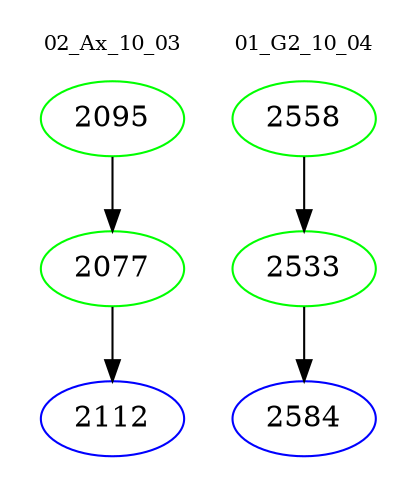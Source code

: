 digraph{
subgraph cluster_0 {
color = white
label = "02_Ax_10_03";
fontsize=10;
T0_2095 [label="2095", color="green"]
T0_2095 -> T0_2077 [color="black"]
T0_2077 [label="2077", color="green"]
T0_2077 -> T0_2112 [color="black"]
T0_2112 [label="2112", color="blue"]
}
subgraph cluster_1 {
color = white
label = "01_G2_10_04";
fontsize=10;
T1_2558 [label="2558", color="green"]
T1_2558 -> T1_2533 [color="black"]
T1_2533 [label="2533", color="green"]
T1_2533 -> T1_2584 [color="black"]
T1_2584 [label="2584", color="blue"]
}
}
